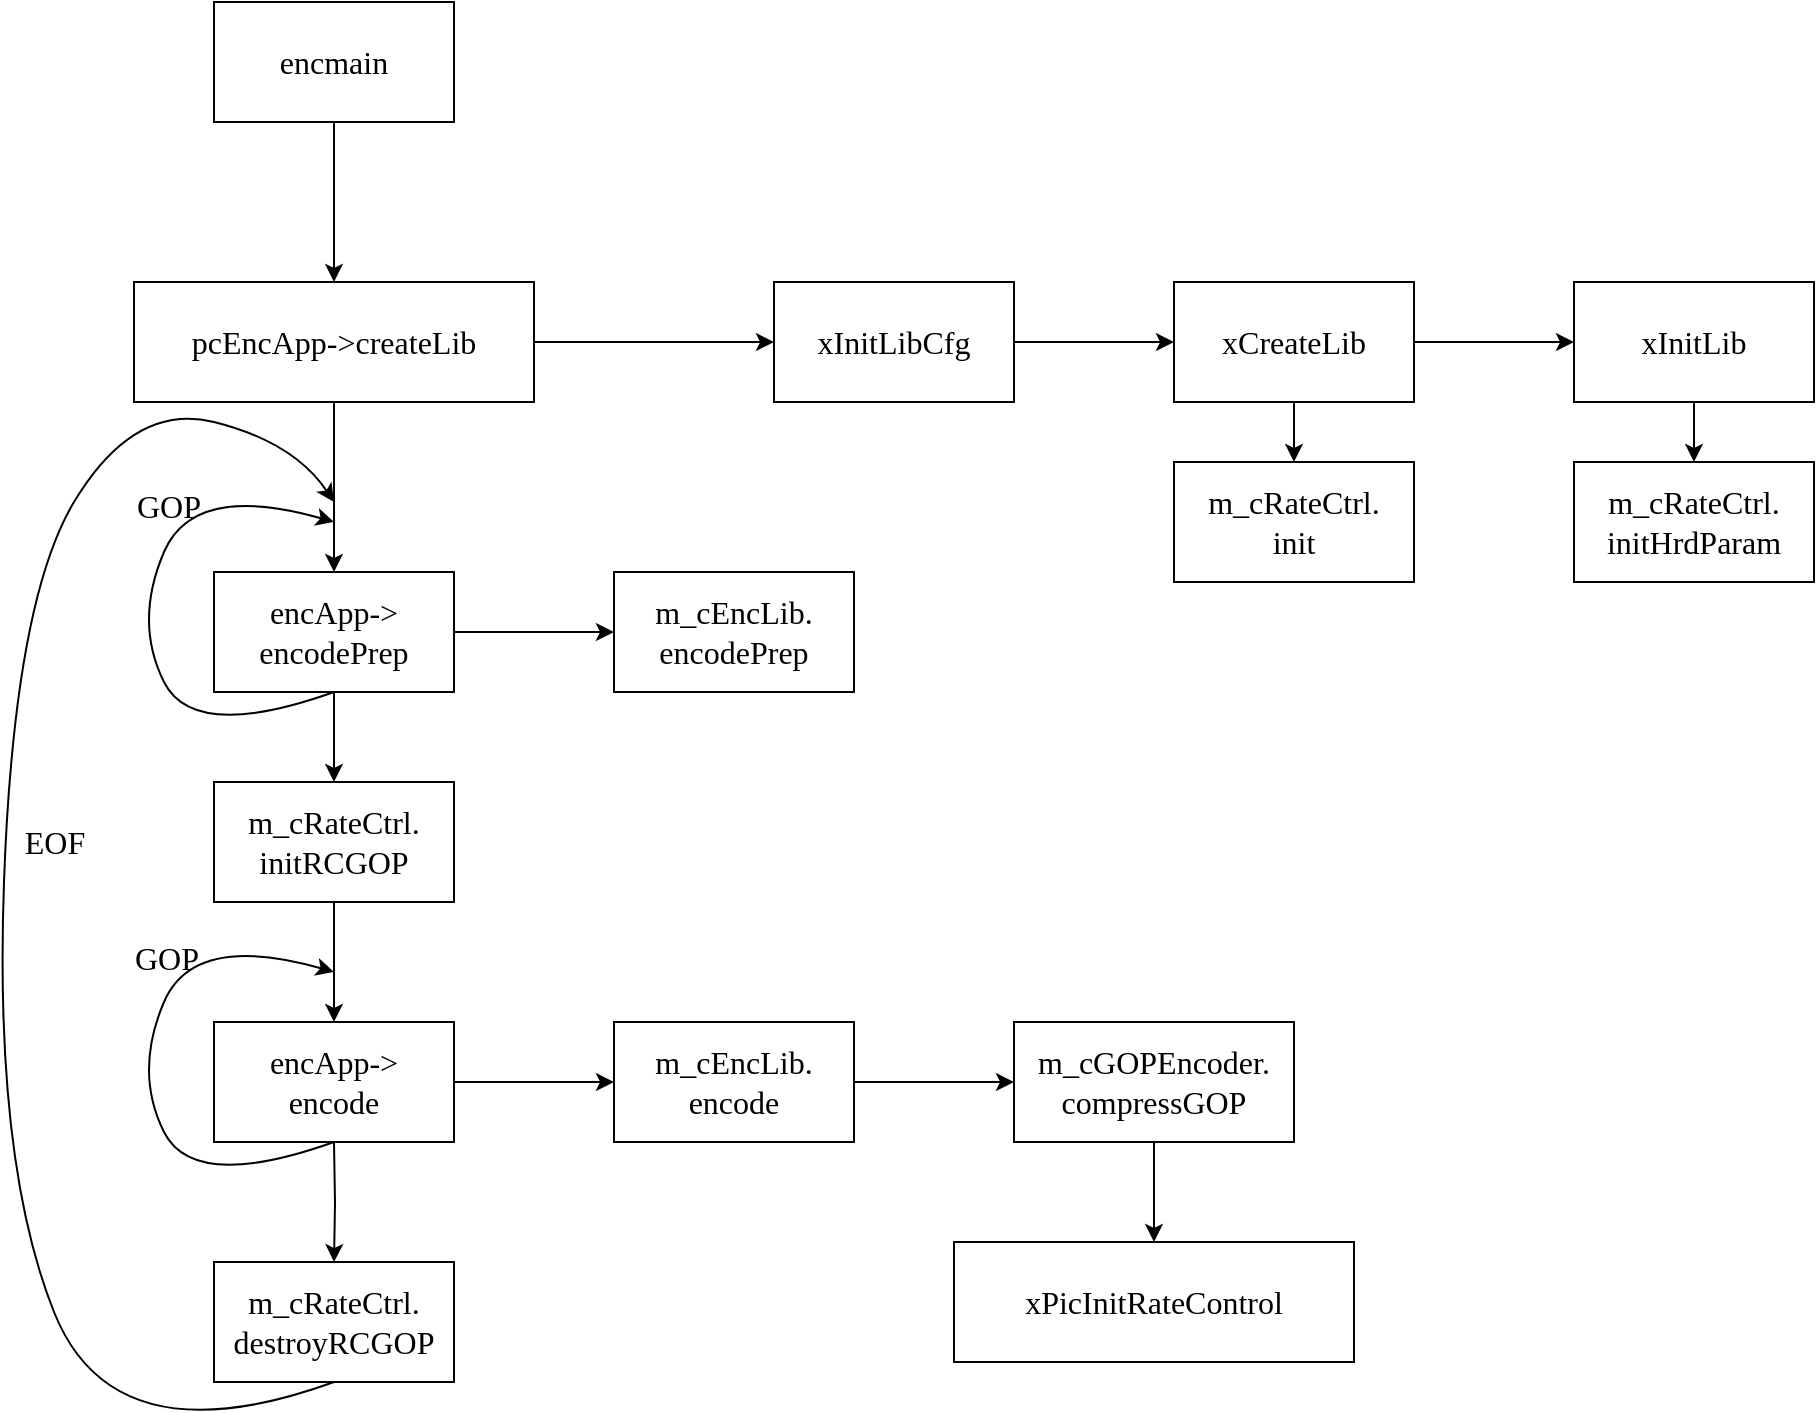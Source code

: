 <mxfile version="18.0.3" type="github">
  <diagram id="z2ERmampXV34Q7dFAgUw" name="Page-1">
    <mxGraphModel dx="956" dy="705" grid="1" gridSize="10" guides="1" tooltips="1" connect="1" arrows="1" fold="1" page="1" pageScale="1" pageWidth="827" pageHeight="1169" math="0" shadow="0">
      <root>
        <mxCell id="0" />
        <mxCell id="1" parent="0" />
        <mxCell id="PeY2l2dWGEtgDnYQ0aen-1" value="" style="edgeStyle=orthogonalEdgeStyle;rounded=0;orthogonalLoop=1;jettySize=auto;html=1;fontFamily=Lucida Console;fontSize=16;" edge="1" parent="1" source="PeY2l2dWGEtgDnYQ0aen-2" target="PeY2l2dWGEtgDnYQ0aen-5">
          <mxGeometry relative="1" as="geometry" />
        </mxCell>
        <mxCell id="PeY2l2dWGEtgDnYQ0aen-2" value="encmain" style="rounded=0;whiteSpace=wrap;html=1;fontFamily=Lucida Console;fontSize=16;" vertex="1" parent="1">
          <mxGeometry x="120" y="150" width="120" height="60" as="geometry" />
        </mxCell>
        <mxCell id="PeY2l2dWGEtgDnYQ0aen-3" value="" style="edgeStyle=orthogonalEdgeStyle;rounded=0;orthogonalLoop=1;jettySize=auto;html=1;fontFamily=Lucida Console;fontSize=16;" edge="1" parent="1" source="PeY2l2dWGEtgDnYQ0aen-5" target="PeY2l2dWGEtgDnYQ0aen-7">
          <mxGeometry relative="1" as="geometry" />
        </mxCell>
        <mxCell id="PeY2l2dWGEtgDnYQ0aen-4" value="" style="edgeStyle=orthogonalEdgeStyle;rounded=0;orthogonalLoop=1;jettySize=auto;html=1;fontFamily=Lucida Console;fontSize=16;" edge="1" parent="1" source="PeY2l2dWGEtgDnYQ0aen-5" target="PeY2l2dWGEtgDnYQ0aen-15">
          <mxGeometry relative="1" as="geometry" />
        </mxCell>
        <mxCell id="PeY2l2dWGEtgDnYQ0aen-5" value="pcEncApp-&amp;gt;createLib" style="whiteSpace=wrap;html=1;fontSize=16;fontFamily=Lucida Console;rounded=0;" vertex="1" parent="1">
          <mxGeometry x="80" y="290" width="200" height="60" as="geometry" />
        </mxCell>
        <mxCell id="PeY2l2dWGEtgDnYQ0aen-6" value="" style="edgeStyle=orthogonalEdgeStyle;rounded=0;orthogonalLoop=1;jettySize=auto;html=1;fontFamily=Lucida Console;fontSize=16;" edge="1" parent="1" source="PeY2l2dWGEtgDnYQ0aen-7" target="PeY2l2dWGEtgDnYQ0aen-10">
          <mxGeometry relative="1" as="geometry" />
        </mxCell>
        <mxCell id="PeY2l2dWGEtgDnYQ0aen-7" value="xInitLibCfg" style="whiteSpace=wrap;html=1;fontSize=16;fontFamily=Lucida Console;rounded=0;" vertex="1" parent="1">
          <mxGeometry x="400" y="290" width="120" height="60" as="geometry" />
        </mxCell>
        <mxCell id="PeY2l2dWGEtgDnYQ0aen-8" value="" style="edgeStyle=orthogonalEdgeStyle;rounded=0;orthogonalLoop=1;jettySize=auto;html=1;fontFamily=Lucida Console;fontSize=16;" edge="1" parent="1" source="PeY2l2dWGEtgDnYQ0aen-10" target="PeY2l2dWGEtgDnYQ0aen-12">
          <mxGeometry relative="1" as="geometry" />
        </mxCell>
        <mxCell id="PeY2l2dWGEtgDnYQ0aen-9" value="" style="edgeStyle=orthogonalEdgeStyle;rounded=0;orthogonalLoop=1;jettySize=auto;html=1;fontFamily=Lucida Console;fontSize=16;" edge="1" parent="1" source="PeY2l2dWGEtgDnYQ0aen-10" target="PeY2l2dWGEtgDnYQ0aen-13">
          <mxGeometry relative="1" as="geometry" />
        </mxCell>
        <mxCell id="PeY2l2dWGEtgDnYQ0aen-10" value="xCreateLib" style="whiteSpace=wrap;html=1;fontSize=16;fontFamily=Lucida Console;rounded=0;" vertex="1" parent="1">
          <mxGeometry x="600" y="290" width="120" height="60" as="geometry" />
        </mxCell>
        <mxCell id="PeY2l2dWGEtgDnYQ0aen-11" value="" style="edgeStyle=orthogonalEdgeStyle;rounded=0;orthogonalLoop=1;jettySize=auto;html=1;fontFamily=Lucida Console;fontSize=16;" edge="1" parent="1" source="PeY2l2dWGEtgDnYQ0aen-12" target="PeY2l2dWGEtgDnYQ0aen-14">
          <mxGeometry relative="1" as="geometry" />
        </mxCell>
        <mxCell id="PeY2l2dWGEtgDnYQ0aen-12" value="xInitLib" style="whiteSpace=wrap;html=1;fontSize=16;fontFamily=Lucida Console;rounded=0;" vertex="1" parent="1">
          <mxGeometry x="800" y="290" width="120" height="60" as="geometry" />
        </mxCell>
        <mxCell id="PeY2l2dWGEtgDnYQ0aen-13" value="m_cRateCtrl.&lt;br&gt;init" style="whiteSpace=wrap;html=1;fontSize=16;fontFamily=Lucida Console;rounded=0;" vertex="1" parent="1">
          <mxGeometry x="600" y="380" width="120" height="60" as="geometry" />
        </mxCell>
        <mxCell id="PeY2l2dWGEtgDnYQ0aen-14" value="m_cRateCtrl.&lt;br&gt;initHrdParam" style="whiteSpace=wrap;html=1;fontSize=16;fontFamily=Lucida Console;rounded=0;" vertex="1" parent="1">
          <mxGeometry x="800" y="380" width="120" height="60" as="geometry" />
        </mxCell>
        <mxCell id="PeY2l2dWGEtgDnYQ0aen-17" value="" style="edgeStyle=orthogonalEdgeStyle;rounded=0;orthogonalLoop=1;jettySize=auto;html=1;" edge="1" parent="1" source="PeY2l2dWGEtgDnYQ0aen-15" target="PeY2l2dWGEtgDnYQ0aen-16">
          <mxGeometry relative="1" as="geometry" />
        </mxCell>
        <mxCell id="PeY2l2dWGEtgDnYQ0aen-15" value="encApp-&amp;gt;&lt;br&gt;encodePrep" style="whiteSpace=wrap;html=1;fontSize=16;fontFamily=Lucida Console;rounded=0;" vertex="1" parent="1">
          <mxGeometry x="120" y="435" width="120" height="60" as="geometry" />
        </mxCell>
        <mxCell id="PeY2l2dWGEtgDnYQ0aen-19" value="" style="edgeStyle=orthogonalEdgeStyle;rounded=0;orthogonalLoop=1;jettySize=auto;html=1;exitX=0.5;exitY=1;exitDx=0;exitDy=0;" edge="1" parent="1" source="PeY2l2dWGEtgDnYQ0aen-15" target="PeY2l2dWGEtgDnYQ0aen-18">
          <mxGeometry relative="1" as="geometry" />
        </mxCell>
        <mxCell id="PeY2l2dWGEtgDnYQ0aen-16" value="m_cEncLib.&lt;br&gt;encodePrep" style="whiteSpace=wrap;html=1;fontSize=16;fontFamily=Lucida Console;rounded=0;" vertex="1" parent="1">
          <mxGeometry x="320" y="435" width="120" height="60" as="geometry" />
        </mxCell>
        <mxCell id="PeY2l2dWGEtgDnYQ0aen-24" value="" style="edgeStyle=orthogonalEdgeStyle;rounded=0;orthogonalLoop=1;jettySize=auto;html=1;fontFamily=Lucida Console;fontSize=16;" edge="1" parent="1" source="PeY2l2dWGEtgDnYQ0aen-18" target="PeY2l2dWGEtgDnYQ0aen-23">
          <mxGeometry relative="1" as="geometry" />
        </mxCell>
        <mxCell id="PeY2l2dWGEtgDnYQ0aen-18" value="m_cRateCtrl.&lt;br&gt;initRCGOP" style="whiteSpace=wrap;html=1;fontSize=16;fontFamily=Lucida Console;rounded=0;" vertex="1" parent="1">
          <mxGeometry x="120" y="540" width="120" height="60" as="geometry" />
        </mxCell>
        <mxCell id="PeY2l2dWGEtgDnYQ0aen-20" value="" style="curved=1;endArrow=classic;html=1;rounded=0;exitX=0.5;exitY=1;exitDx=0;exitDy=0;" edge="1" parent="1" source="PeY2l2dWGEtgDnYQ0aen-15">
          <mxGeometry width="50" height="50" relative="1" as="geometry">
            <mxPoint x="390" y="610" as="sourcePoint" />
            <mxPoint x="180" y="410" as="targetPoint" />
            <Array as="points">
              <mxPoint x="110" y="520" />
              <mxPoint x="80" y="460" />
              <mxPoint x="110" y="390" />
            </Array>
          </mxGeometry>
        </mxCell>
        <mxCell id="PeY2l2dWGEtgDnYQ0aen-22" value="GOP" style="text;html=1;resizable=0;autosize=1;align=center;verticalAlign=middle;points=[];fillColor=none;strokeColor=none;rounded=0;fontFamily=Lucida Console;fontSize=16;" vertex="1" parent="1">
          <mxGeometry x="77" y="392" width="40" height="20" as="geometry" />
        </mxCell>
        <mxCell id="PeY2l2dWGEtgDnYQ0aen-34" value="" style="edgeStyle=orthogonalEdgeStyle;rounded=0;orthogonalLoop=1;jettySize=auto;html=1;fontFamily=Lucida Console;fontSize=16;" edge="1" parent="1" source="PeY2l2dWGEtgDnYQ0aen-23" target="PeY2l2dWGEtgDnYQ0aen-33">
          <mxGeometry relative="1" as="geometry" />
        </mxCell>
        <mxCell id="PeY2l2dWGEtgDnYQ0aen-23" value="encApp-&amp;gt;&lt;br&gt;encode" style="whiteSpace=wrap;html=1;fontSize=16;fontFamily=Lucida Console;rounded=0;" vertex="1" parent="1">
          <mxGeometry x="120" y="660" width="120" height="60" as="geometry" />
        </mxCell>
        <mxCell id="PeY2l2dWGEtgDnYQ0aen-25" value="" style="curved=1;endArrow=classic;html=1;rounded=0;exitX=0.5;exitY=1;exitDx=0;exitDy=0;" edge="1" parent="1">
          <mxGeometry width="50" height="50" relative="1" as="geometry">
            <mxPoint x="180" y="720" as="sourcePoint" />
            <mxPoint x="180" y="635" as="targetPoint" />
            <Array as="points">
              <mxPoint x="110" y="745" />
              <mxPoint x="80" y="685" />
              <mxPoint x="110" y="615" />
            </Array>
          </mxGeometry>
        </mxCell>
        <mxCell id="PeY2l2dWGEtgDnYQ0aen-26" value="GOP" style="text;html=1;resizable=0;autosize=1;align=center;verticalAlign=middle;points=[];fillColor=none;strokeColor=none;rounded=0;fontFamily=Lucida Console;fontSize=16;" vertex="1" parent="1">
          <mxGeometry x="76" y="618" width="40" height="20" as="geometry" />
        </mxCell>
        <mxCell id="PeY2l2dWGEtgDnYQ0aen-27" value="" style="curved=1;endArrow=classic;html=1;rounded=0;fontFamily=Lucida Console;fontSize=16;exitX=0.5;exitY=1;exitDx=0;exitDy=0;" edge="1" parent="1" source="PeY2l2dWGEtgDnYQ0aen-39">
          <mxGeometry width="50" height="50" relative="1" as="geometry">
            <mxPoint x="60" y="820" as="sourcePoint" />
            <mxPoint x="180" y="400" as="targetPoint" />
            <Array as="points">
              <mxPoint x="70" y="880" />
              <mxPoint x="10" y="730" />
              <mxPoint x="20" y="450" />
              <mxPoint x="80" y="350" />
              <mxPoint x="160" y="370" />
            </Array>
          </mxGeometry>
        </mxCell>
        <mxCell id="PeY2l2dWGEtgDnYQ0aen-28" value="EOF" style="text;html=1;resizable=0;autosize=1;align=center;verticalAlign=middle;points=[];fillColor=none;strokeColor=none;rounded=0;fontFamily=Lucida Console;fontSize=16;" vertex="1" parent="1">
          <mxGeometry x="20" y="560" width="40" height="20" as="geometry" />
        </mxCell>
        <mxCell id="PeY2l2dWGEtgDnYQ0aen-36" value="" style="edgeStyle=orthogonalEdgeStyle;rounded=0;orthogonalLoop=1;jettySize=auto;html=1;fontFamily=Lucida Console;fontSize=16;" edge="1" parent="1" source="PeY2l2dWGEtgDnYQ0aen-33" target="PeY2l2dWGEtgDnYQ0aen-35">
          <mxGeometry relative="1" as="geometry" />
        </mxCell>
        <mxCell id="PeY2l2dWGEtgDnYQ0aen-33" value="m_cEncLib.&lt;br&gt;encode" style="whiteSpace=wrap;html=1;fontSize=16;fontFamily=Lucida Console;rounded=0;" vertex="1" parent="1">
          <mxGeometry x="320" y="660" width="120" height="60" as="geometry" />
        </mxCell>
        <mxCell id="PeY2l2dWGEtgDnYQ0aen-40" value="" style="edgeStyle=orthogonalEdgeStyle;rounded=0;orthogonalLoop=1;jettySize=auto;html=1;fontFamily=Lucida Console;fontSize=16;" edge="1" parent="1" target="PeY2l2dWGEtgDnYQ0aen-39">
          <mxGeometry relative="1" as="geometry">
            <mxPoint x="180" y="720" as="sourcePoint" />
          </mxGeometry>
        </mxCell>
        <mxCell id="PeY2l2dWGEtgDnYQ0aen-42" value="" style="edgeStyle=orthogonalEdgeStyle;rounded=0;orthogonalLoop=1;jettySize=auto;html=1;fontFamily=Lucida Console;fontSize=16;" edge="1" parent="1" source="PeY2l2dWGEtgDnYQ0aen-35" target="PeY2l2dWGEtgDnYQ0aen-41">
          <mxGeometry relative="1" as="geometry" />
        </mxCell>
        <mxCell id="PeY2l2dWGEtgDnYQ0aen-35" value="m_cGOPEncoder.&lt;br&gt;compressGOP" style="whiteSpace=wrap;html=1;fontSize=16;fontFamily=Lucida Console;rounded=0;" vertex="1" parent="1">
          <mxGeometry x="520" y="660" width="140" height="60" as="geometry" />
        </mxCell>
        <mxCell id="PeY2l2dWGEtgDnYQ0aen-39" value="m_cRateCtrl.&lt;br&gt;destroyRCGOP" style="whiteSpace=wrap;html=1;fontSize=16;fontFamily=Lucida Console;rounded=0;" vertex="1" parent="1">
          <mxGeometry x="120" y="780" width="120" height="60" as="geometry" />
        </mxCell>
        <mxCell id="PeY2l2dWGEtgDnYQ0aen-41" value="xPicInitRateControl" style="whiteSpace=wrap;html=1;fontSize=16;fontFamily=Lucida Console;rounded=0;" vertex="1" parent="1">
          <mxGeometry x="490" y="770" width="200" height="60" as="geometry" />
        </mxCell>
      </root>
    </mxGraphModel>
  </diagram>
</mxfile>
